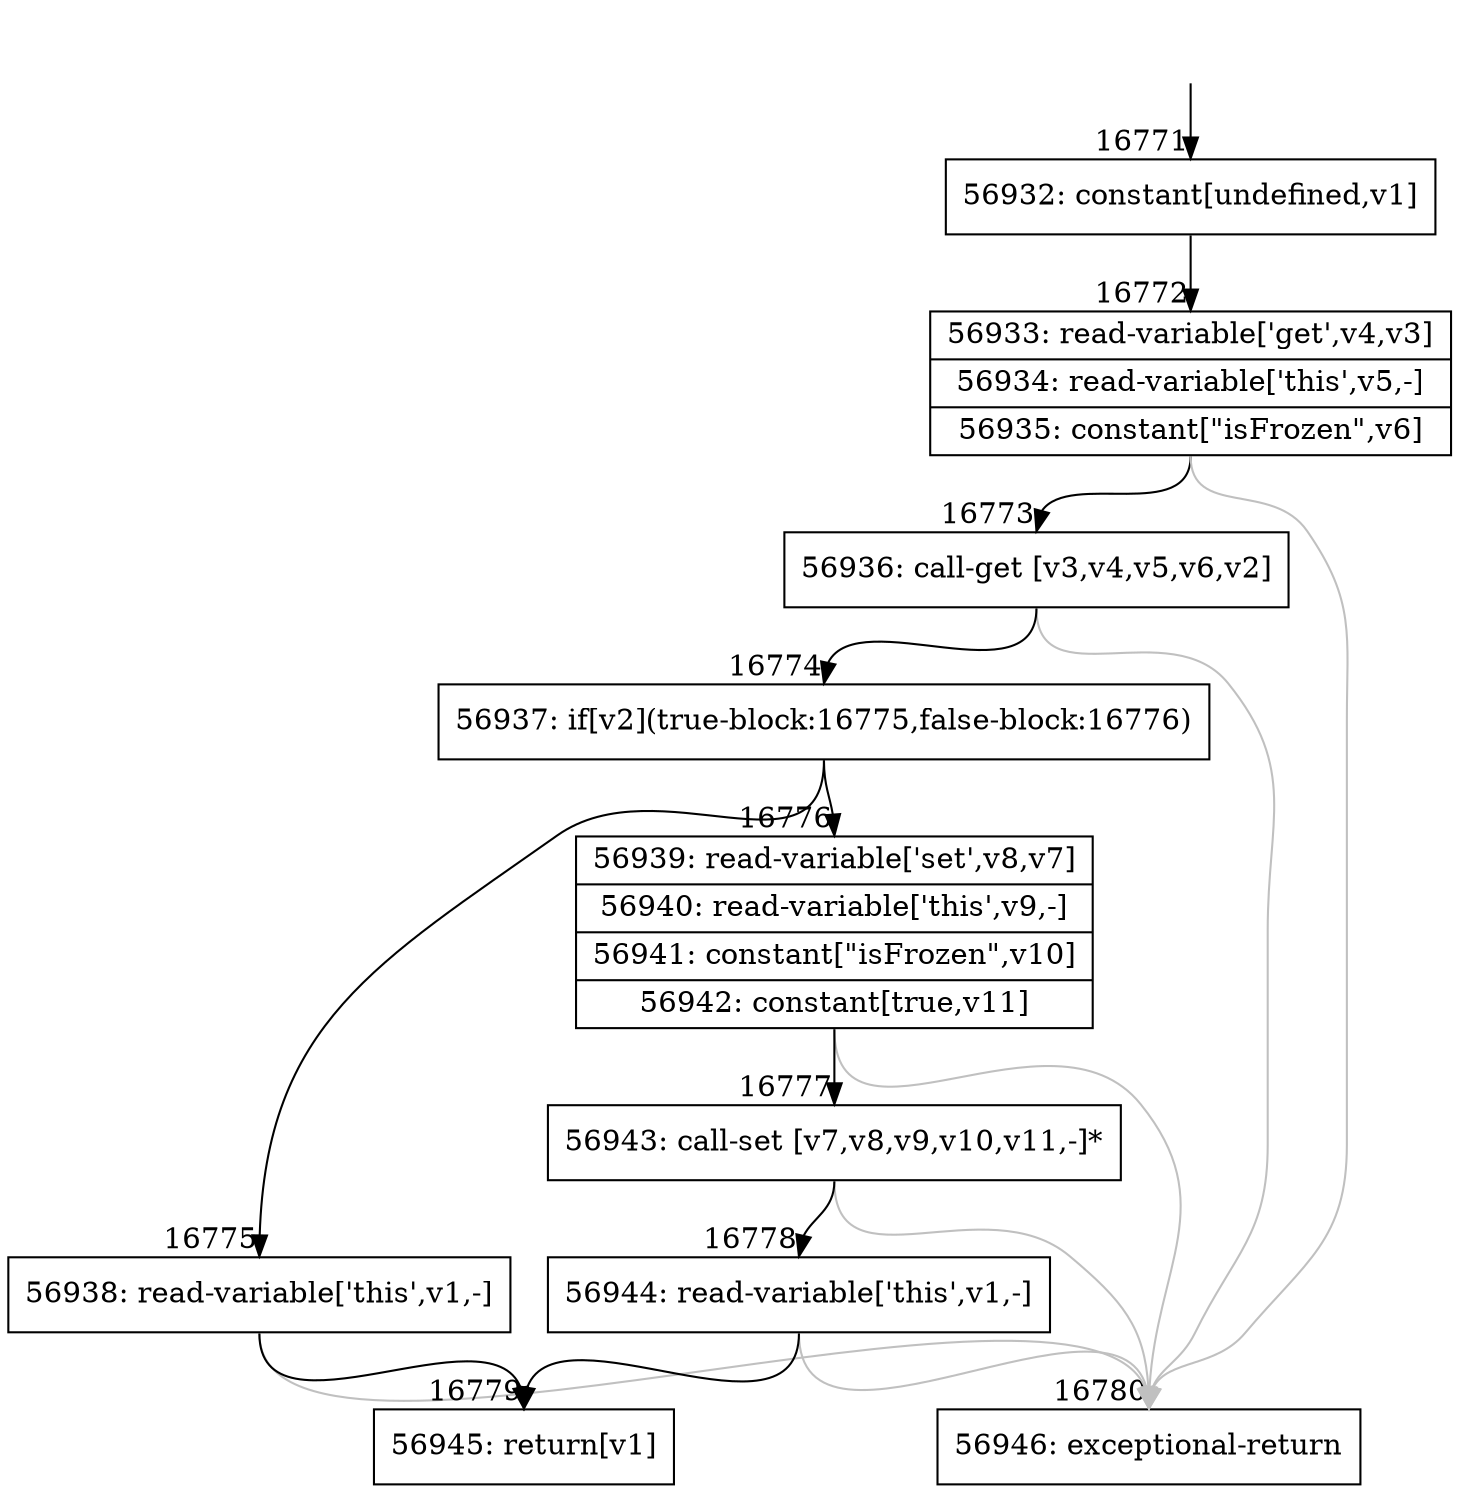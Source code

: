 digraph {
rankdir="TD"
BB_entry1434[shape=none,label=""];
BB_entry1434 -> BB16771 [tailport=s, headport=n, headlabel="    16771"]
BB16771 [shape=record label="{56932: constant[undefined,v1]}" ] 
BB16771 -> BB16772 [tailport=s, headport=n, headlabel="      16772"]
BB16772 [shape=record label="{56933: read-variable['get',v4,v3]|56934: read-variable['this',v5,-]|56935: constant[\"isFrozen\",v6]}" ] 
BB16772 -> BB16773 [tailport=s, headport=n, headlabel="      16773"]
BB16772 -> BB16780 [tailport=s, headport=n, color=gray, headlabel="      16780"]
BB16773 [shape=record label="{56936: call-get [v3,v4,v5,v6,v2]}" ] 
BB16773 -> BB16774 [tailport=s, headport=n, headlabel="      16774"]
BB16773 -> BB16780 [tailport=s, headport=n, color=gray]
BB16774 [shape=record label="{56937: if[v2](true-block:16775,false-block:16776)}" ] 
BB16774 -> BB16775 [tailport=s, headport=n, headlabel="      16775"]
BB16774 -> BB16776 [tailport=s, headport=n, headlabel="      16776"]
BB16775 [shape=record label="{56938: read-variable['this',v1,-]}" ] 
BB16775 -> BB16779 [tailport=s, headport=n, headlabel="      16779"]
BB16775 -> BB16780 [tailport=s, headport=n, color=gray]
BB16776 [shape=record label="{56939: read-variable['set',v8,v7]|56940: read-variable['this',v9,-]|56941: constant[\"isFrozen\",v10]|56942: constant[true,v11]}" ] 
BB16776 -> BB16777 [tailport=s, headport=n, headlabel="      16777"]
BB16776 -> BB16780 [tailport=s, headport=n, color=gray]
BB16777 [shape=record label="{56943: call-set [v7,v8,v9,v10,v11,-]*}" ] 
BB16777 -> BB16778 [tailport=s, headport=n, headlabel="      16778"]
BB16777 -> BB16780 [tailport=s, headport=n, color=gray]
BB16778 [shape=record label="{56944: read-variable['this',v1,-]}" ] 
BB16778 -> BB16779 [tailport=s, headport=n]
BB16778 -> BB16780 [tailport=s, headport=n, color=gray]
BB16779 [shape=record label="{56945: return[v1]}" ] 
BB16780 [shape=record label="{56946: exceptional-return}" ] 
//#$~ 31479
}
